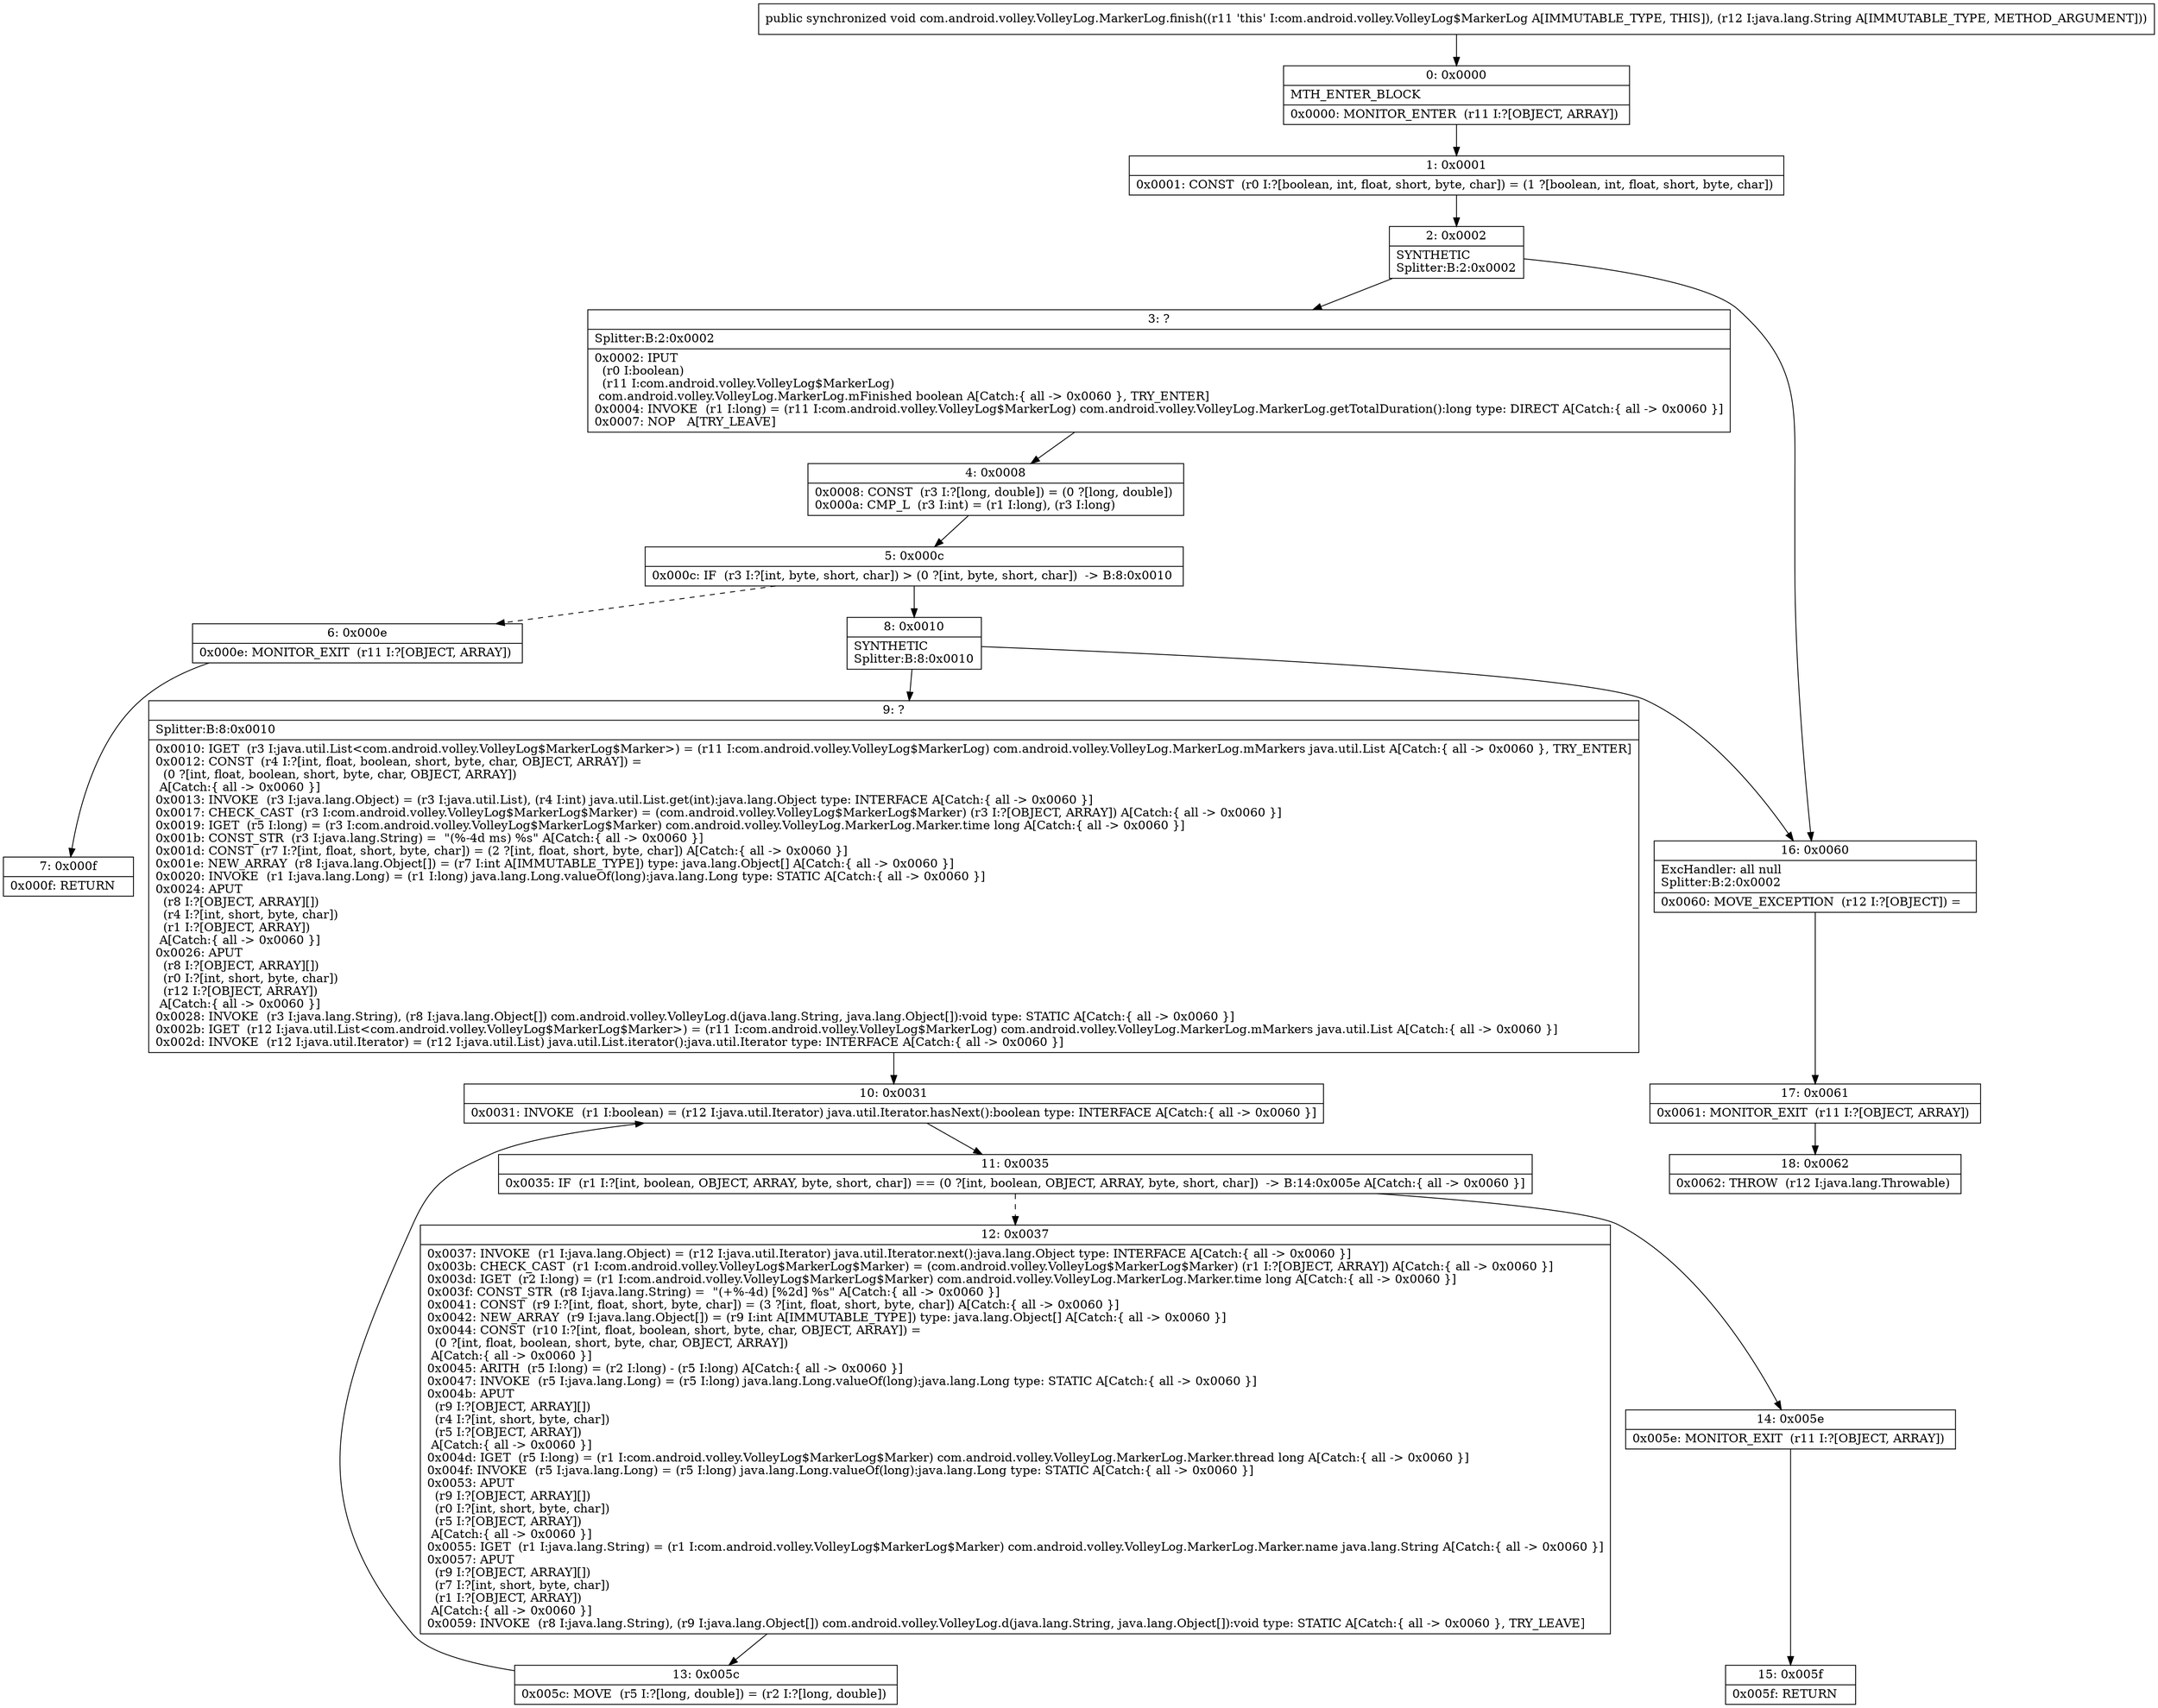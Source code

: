 digraph "CFG forcom.android.volley.VolleyLog.MarkerLog.finish(Ljava\/lang\/String;)V" {
Node_0 [shape=record,label="{0\:\ 0x0000|MTH_ENTER_BLOCK\l|0x0000: MONITOR_ENTER  (r11 I:?[OBJECT, ARRAY]) \l}"];
Node_1 [shape=record,label="{1\:\ 0x0001|0x0001: CONST  (r0 I:?[boolean, int, float, short, byte, char]) = (1 ?[boolean, int, float, short, byte, char]) \l}"];
Node_2 [shape=record,label="{2\:\ 0x0002|SYNTHETIC\lSplitter:B:2:0x0002\l}"];
Node_3 [shape=record,label="{3\:\ ?|Splitter:B:2:0x0002\l|0x0002: IPUT  \l  (r0 I:boolean)\l  (r11 I:com.android.volley.VolleyLog$MarkerLog)\l com.android.volley.VolleyLog.MarkerLog.mFinished boolean A[Catch:\{ all \-\> 0x0060 \}, TRY_ENTER]\l0x0004: INVOKE  (r1 I:long) = (r11 I:com.android.volley.VolleyLog$MarkerLog) com.android.volley.VolleyLog.MarkerLog.getTotalDuration():long type: DIRECT A[Catch:\{ all \-\> 0x0060 \}]\l0x0007: NOP   A[TRY_LEAVE]\l}"];
Node_4 [shape=record,label="{4\:\ 0x0008|0x0008: CONST  (r3 I:?[long, double]) = (0 ?[long, double]) \l0x000a: CMP_L  (r3 I:int) = (r1 I:long), (r3 I:long) \l}"];
Node_5 [shape=record,label="{5\:\ 0x000c|0x000c: IF  (r3 I:?[int, byte, short, char]) \> (0 ?[int, byte, short, char])  \-\> B:8:0x0010 \l}"];
Node_6 [shape=record,label="{6\:\ 0x000e|0x000e: MONITOR_EXIT  (r11 I:?[OBJECT, ARRAY]) \l}"];
Node_7 [shape=record,label="{7\:\ 0x000f|0x000f: RETURN   \l}"];
Node_8 [shape=record,label="{8\:\ 0x0010|SYNTHETIC\lSplitter:B:8:0x0010\l}"];
Node_9 [shape=record,label="{9\:\ ?|Splitter:B:8:0x0010\l|0x0010: IGET  (r3 I:java.util.List\<com.android.volley.VolleyLog$MarkerLog$Marker\>) = (r11 I:com.android.volley.VolleyLog$MarkerLog) com.android.volley.VolleyLog.MarkerLog.mMarkers java.util.List A[Catch:\{ all \-\> 0x0060 \}, TRY_ENTER]\l0x0012: CONST  (r4 I:?[int, float, boolean, short, byte, char, OBJECT, ARRAY]) = \l  (0 ?[int, float, boolean, short, byte, char, OBJECT, ARRAY])\l A[Catch:\{ all \-\> 0x0060 \}]\l0x0013: INVOKE  (r3 I:java.lang.Object) = (r3 I:java.util.List), (r4 I:int) java.util.List.get(int):java.lang.Object type: INTERFACE A[Catch:\{ all \-\> 0x0060 \}]\l0x0017: CHECK_CAST  (r3 I:com.android.volley.VolleyLog$MarkerLog$Marker) = (com.android.volley.VolleyLog$MarkerLog$Marker) (r3 I:?[OBJECT, ARRAY]) A[Catch:\{ all \-\> 0x0060 \}]\l0x0019: IGET  (r5 I:long) = (r3 I:com.android.volley.VolleyLog$MarkerLog$Marker) com.android.volley.VolleyLog.MarkerLog.Marker.time long A[Catch:\{ all \-\> 0x0060 \}]\l0x001b: CONST_STR  (r3 I:java.lang.String) =  \"(%\-4d ms) %s\" A[Catch:\{ all \-\> 0x0060 \}]\l0x001d: CONST  (r7 I:?[int, float, short, byte, char]) = (2 ?[int, float, short, byte, char]) A[Catch:\{ all \-\> 0x0060 \}]\l0x001e: NEW_ARRAY  (r8 I:java.lang.Object[]) = (r7 I:int A[IMMUTABLE_TYPE]) type: java.lang.Object[] A[Catch:\{ all \-\> 0x0060 \}]\l0x0020: INVOKE  (r1 I:java.lang.Long) = (r1 I:long) java.lang.Long.valueOf(long):java.lang.Long type: STATIC A[Catch:\{ all \-\> 0x0060 \}]\l0x0024: APUT  \l  (r8 I:?[OBJECT, ARRAY][])\l  (r4 I:?[int, short, byte, char])\l  (r1 I:?[OBJECT, ARRAY])\l A[Catch:\{ all \-\> 0x0060 \}]\l0x0026: APUT  \l  (r8 I:?[OBJECT, ARRAY][])\l  (r0 I:?[int, short, byte, char])\l  (r12 I:?[OBJECT, ARRAY])\l A[Catch:\{ all \-\> 0x0060 \}]\l0x0028: INVOKE  (r3 I:java.lang.String), (r8 I:java.lang.Object[]) com.android.volley.VolleyLog.d(java.lang.String, java.lang.Object[]):void type: STATIC A[Catch:\{ all \-\> 0x0060 \}]\l0x002b: IGET  (r12 I:java.util.List\<com.android.volley.VolleyLog$MarkerLog$Marker\>) = (r11 I:com.android.volley.VolleyLog$MarkerLog) com.android.volley.VolleyLog.MarkerLog.mMarkers java.util.List A[Catch:\{ all \-\> 0x0060 \}]\l0x002d: INVOKE  (r12 I:java.util.Iterator) = (r12 I:java.util.List) java.util.List.iterator():java.util.Iterator type: INTERFACE A[Catch:\{ all \-\> 0x0060 \}]\l}"];
Node_10 [shape=record,label="{10\:\ 0x0031|0x0031: INVOKE  (r1 I:boolean) = (r12 I:java.util.Iterator) java.util.Iterator.hasNext():boolean type: INTERFACE A[Catch:\{ all \-\> 0x0060 \}]\l}"];
Node_11 [shape=record,label="{11\:\ 0x0035|0x0035: IF  (r1 I:?[int, boolean, OBJECT, ARRAY, byte, short, char]) == (0 ?[int, boolean, OBJECT, ARRAY, byte, short, char])  \-\> B:14:0x005e A[Catch:\{ all \-\> 0x0060 \}]\l}"];
Node_12 [shape=record,label="{12\:\ 0x0037|0x0037: INVOKE  (r1 I:java.lang.Object) = (r12 I:java.util.Iterator) java.util.Iterator.next():java.lang.Object type: INTERFACE A[Catch:\{ all \-\> 0x0060 \}]\l0x003b: CHECK_CAST  (r1 I:com.android.volley.VolleyLog$MarkerLog$Marker) = (com.android.volley.VolleyLog$MarkerLog$Marker) (r1 I:?[OBJECT, ARRAY]) A[Catch:\{ all \-\> 0x0060 \}]\l0x003d: IGET  (r2 I:long) = (r1 I:com.android.volley.VolleyLog$MarkerLog$Marker) com.android.volley.VolleyLog.MarkerLog.Marker.time long A[Catch:\{ all \-\> 0x0060 \}]\l0x003f: CONST_STR  (r8 I:java.lang.String) =  \"(+%\-4d) [%2d] %s\" A[Catch:\{ all \-\> 0x0060 \}]\l0x0041: CONST  (r9 I:?[int, float, short, byte, char]) = (3 ?[int, float, short, byte, char]) A[Catch:\{ all \-\> 0x0060 \}]\l0x0042: NEW_ARRAY  (r9 I:java.lang.Object[]) = (r9 I:int A[IMMUTABLE_TYPE]) type: java.lang.Object[] A[Catch:\{ all \-\> 0x0060 \}]\l0x0044: CONST  (r10 I:?[int, float, boolean, short, byte, char, OBJECT, ARRAY]) = \l  (0 ?[int, float, boolean, short, byte, char, OBJECT, ARRAY])\l A[Catch:\{ all \-\> 0x0060 \}]\l0x0045: ARITH  (r5 I:long) = (r2 I:long) \- (r5 I:long) A[Catch:\{ all \-\> 0x0060 \}]\l0x0047: INVOKE  (r5 I:java.lang.Long) = (r5 I:long) java.lang.Long.valueOf(long):java.lang.Long type: STATIC A[Catch:\{ all \-\> 0x0060 \}]\l0x004b: APUT  \l  (r9 I:?[OBJECT, ARRAY][])\l  (r4 I:?[int, short, byte, char])\l  (r5 I:?[OBJECT, ARRAY])\l A[Catch:\{ all \-\> 0x0060 \}]\l0x004d: IGET  (r5 I:long) = (r1 I:com.android.volley.VolleyLog$MarkerLog$Marker) com.android.volley.VolleyLog.MarkerLog.Marker.thread long A[Catch:\{ all \-\> 0x0060 \}]\l0x004f: INVOKE  (r5 I:java.lang.Long) = (r5 I:long) java.lang.Long.valueOf(long):java.lang.Long type: STATIC A[Catch:\{ all \-\> 0x0060 \}]\l0x0053: APUT  \l  (r9 I:?[OBJECT, ARRAY][])\l  (r0 I:?[int, short, byte, char])\l  (r5 I:?[OBJECT, ARRAY])\l A[Catch:\{ all \-\> 0x0060 \}]\l0x0055: IGET  (r1 I:java.lang.String) = (r1 I:com.android.volley.VolleyLog$MarkerLog$Marker) com.android.volley.VolleyLog.MarkerLog.Marker.name java.lang.String A[Catch:\{ all \-\> 0x0060 \}]\l0x0057: APUT  \l  (r9 I:?[OBJECT, ARRAY][])\l  (r7 I:?[int, short, byte, char])\l  (r1 I:?[OBJECT, ARRAY])\l A[Catch:\{ all \-\> 0x0060 \}]\l0x0059: INVOKE  (r8 I:java.lang.String), (r9 I:java.lang.Object[]) com.android.volley.VolleyLog.d(java.lang.String, java.lang.Object[]):void type: STATIC A[Catch:\{ all \-\> 0x0060 \}, TRY_LEAVE]\l}"];
Node_13 [shape=record,label="{13\:\ 0x005c|0x005c: MOVE  (r5 I:?[long, double]) = (r2 I:?[long, double]) \l}"];
Node_14 [shape=record,label="{14\:\ 0x005e|0x005e: MONITOR_EXIT  (r11 I:?[OBJECT, ARRAY]) \l}"];
Node_15 [shape=record,label="{15\:\ 0x005f|0x005f: RETURN   \l}"];
Node_16 [shape=record,label="{16\:\ 0x0060|ExcHandler: all null\lSplitter:B:2:0x0002\l|0x0060: MOVE_EXCEPTION  (r12 I:?[OBJECT]) =  \l}"];
Node_17 [shape=record,label="{17\:\ 0x0061|0x0061: MONITOR_EXIT  (r11 I:?[OBJECT, ARRAY]) \l}"];
Node_18 [shape=record,label="{18\:\ 0x0062|0x0062: THROW  (r12 I:java.lang.Throwable) \l}"];
MethodNode[shape=record,label="{public synchronized void com.android.volley.VolleyLog.MarkerLog.finish((r11 'this' I:com.android.volley.VolleyLog$MarkerLog A[IMMUTABLE_TYPE, THIS]), (r12 I:java.lang.String A[IMMUTABLE_TYPE, METHOD_ARGUMENT])) }"];
MethodNode -> Node_0;
Node_0 -> Node_1;
Node_1 -> Node_2;
Node_2 -> Node_3;
Node_2 -> Node_16;
Node_3 -> Node_4;
Node_4 -> Node_5;
Node_5 -> Node_6[style=dashed];
Node_5 -> Node_8;
Node_6 -> Node_7;
Node_8 -> Node_9;
Node_8 -> Node_16;
Node_9 -> Node_10;
Node_10 -> Node_11;
Node_11 -> Node_12[style=dashed];
Node_11 -> Node_14;
Node_12 -> Node_13;
Node_13 -> Node_10;
Node_14 -> Node_15;
Node_16 -> Node_17;
Node_17 -> Node_18;
}

